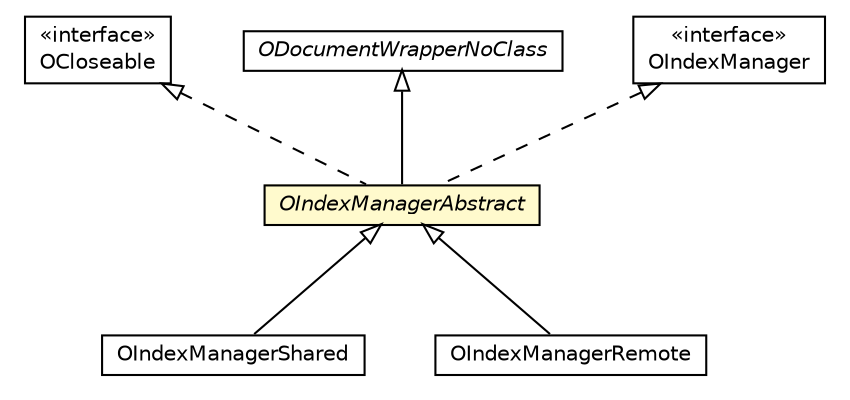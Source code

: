 #!/usr/local/bin/dot
#
# Class diagram 
# Generated by UMLGraph version R5_6-24-gf6e263 (http://www.umlgraph.org/)
#

digraph G {
	edge [fontname="Helvetica",fontsize=10,labelfontname="Helvetica",labelfontsize=10];
	node [fontname="Helvetica",fontsize=10,shape=plaintext];
	nodesep=0.25;
	ranksep=0.5;
	// com.orientechnologies.common.concur.resource.OCloseable
	c2081010 [label=<<table title="com.orientechnologies.common.concur.resource.OCloseable" border="0" cellborder="1" cellspacing="0" cellpadding="2" port="p" href="../../../common/concur/resource/OCloseable.html">
		<tr><td><table border="0" cellspacing="0" cellpadding="1">
<tr><td align="center" balign="center"> &#171;interface&#187; </td></tr>
<tr><td align="center" balign="center"> OCloseable </td></tr>
		</table></td></tr>
		</table>>, URL="../../../common/concur/resource/OCloseable.html", fontname="Helvetica", fontcolor="black", fontsize=10.0];
	// com.orientechnologies.orient.core.type.ODocumentWrapperNoClass
	c2081461 [label=<<table title="com.orientechnologies.orient.core.type.ODocumentWrapperNoClass" border="0" cellborder="1" cellspacing="0" cellpadding="2" port="p" href="../type/ODocumentWrapperNoClass.html">
		<tr><td><table border="0" cellspacing="0" cellpadding="1">
<tr><td align="center" balign="center"><font face="Helvetica-Oblique"> ODocumentWrapperNoClass </font></td></tr>
		</table></td></tr>
		</table>>, URL="../type/ODocumentWrapperNoClass.html", fontname="Helvetica", fontcolor="black", fontsize=10.0];
	// com.orientechnologies.orient.core.index.OIndexManager
	c2082265 [label=<<table title="com.orientechnologies.orient.core.index.OIndexManager" border="0" cellborder="1" cellspacing="0" cellpadding="2" port="p" href="./OIndexManager.html">
		<tr><td><table border="0" cellspacing="0" cellpadding="1">
<tr><td align="center" balign="center"> &#171;interface&#187; </td></tr>
<tr><td align="center" balign="center"> OIndexManager </td></tr>
		</table></td></tr>
		</table>>, URL="./OIndexManager.html", fontname="Helvetica", fontcolor="black", fontsize=10.0];
	// com.orientechnologies.orient.core.index.OIndexManagerShared
	c2082280 [label=<<table title="com.orientechnologies.orient.core.index.OIndexManagerShared" border="0" cellborder="1" cellspacing="0" cellpadding="2" port="p" href="./OIndexManagerShared.html">
		<tr><td><table border="0" cellspacing="0" cellpadding="1">
<tr><td align="center" balign="center"> OIndexManagerShared </td></tr>
		</table></td></tr>
		</table>>, URL="./OIndexManagerShared.html", fontname="Helvetica", fontcolor="black", fontsize=10.0];
	// com.orientechnologies.orient.core.index.OIndexManagerRemote
	c2082293 [label=<<table title="com.orientechnologies.orient.core.index.OIndexManagerRemote" border="0" cellborder="1" cellspacing="0" cellpadding="2" port="p" href="./OIndexManagerRemote.html">
		<tr><td><table border="0" cellspacing="0" cellpadding="1">
<tr><td align="center" balign="center"> OIndexManagerRemote </td></tr>
		</table></td></tr>
		</table>>, URL="./OIndexManagerRemote.html", fontname="Helvetica", fontcolor="black", fontsize=10.0];
	// com.orientechnologies.orient.core.index.OIndexManagerAbstract
	c2082296 [label=<<table title="com.orientechnologies.orient.core.index.OIndexManagerAbstract" border="0" cellborder="1" cellspacing="0" cellpadding="2" port="p" bgcolor="lemonChiffon" href="./OIndexManagerAbstract.html">
		<tr><td><table border="0" cellspacing="0" cellpadding="1">
<tr><td align="center" balign="center"><font face="Helvetica-Oblique"> OIndexManagerAbstract </font></td></tr>
		</table></td></tr>
		</table>>, URL="./OIndexManagerAbstract.html", fontname="Helvetica", fontcolor="black", fontsize=10.0];
	//com.orientechnologies.orient.core.index.OIndexManagerShared extends com.orientechnologies.orient.core.index.OIndexManagerAbstract
	c2082296:p -> c2082280:p [dir=back,arrowtail=empty];
	//com.orientechnologies.orient.core.index.OIndexManagerRemote extends com.orientechnologies.orient.core.index.OIndexManagerAbstract
	c2082296:p -> c2082293:p [dir=back,arrowtail=empty];
	//com.orientechnologies.orient.core.index.OIndexManagerAbstract extends com.orientechnologies.orient.core.type.ODocumentWrapperNoClass
	c2081461:p -> c2082296:p [dir=back,arrowtail=empty];
	//com.orientechnologies.orient.core.index.OIndexManagerAbstract implements com.orientechnologies.orient.core.index.OIndexManager
	c2082265:p -> c2082296:p [dir=back,arrowtail=empty,style=dashed];
	//com.orientechnologies.orient.core.index.OIndexManagerAbstract implements com.orientechnologies.common.concur.resource.OCloseable
	c2081010:p -> c2082296:p [dir=back,arrowtail=empty,style=dashed];
}

